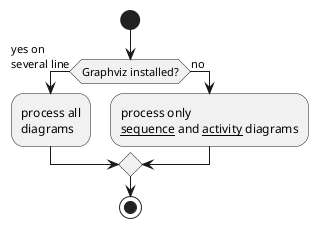 {
  "sha1": "nej3nimdiygh96qzpqjt3nha4v8muks",
  "insertion": {
    "when": "2024-06-04T17:28:38.504Z",
    "user": "plantuml@gmail.com"
  }
}
@startuml
start
if (Graphviz installed?) then (yes on
several line)
  :process all\ndiagrams;
else (no)
  :process only
  __sequence__ and __activity__ diagrams;
endif
stop
@enduml
